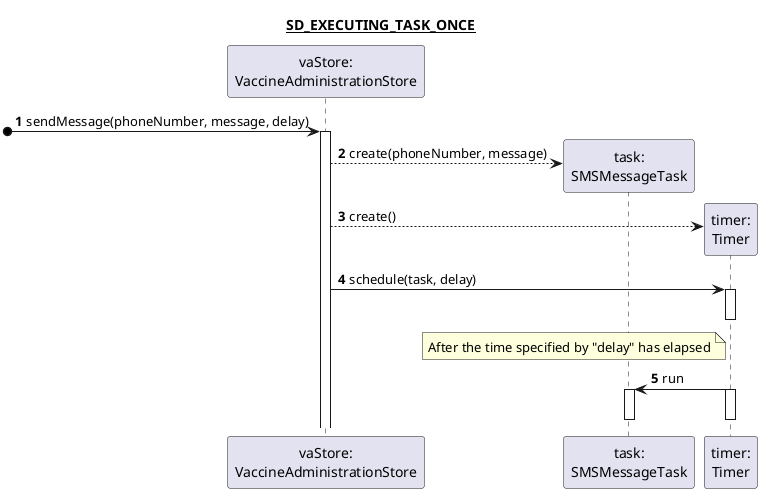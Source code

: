 @startuml
autonumber

title
<u>SD_EXECUTING_TASK_ONCE</u>
end title

participant "vaStore:\nVaccineAdministrationStore" as AVS
participant "task:\nSMSMessageTask" as SMT
participant "timer:\nTimer" as T

[o-> AVS : sendMessage(phoneNumber, message, delay)
activate AVS
AVS --> SMT** : create(phoneNumber, message)

AVS --> T** : create()
AVS -> T : schedule(task, delay)
activate T
deactivate T

note left T: After the time specified by "delay" has elapsed

T -> SMT : run
activate T
deactivate T
activate SMT
deactivate SMT
@enduml
